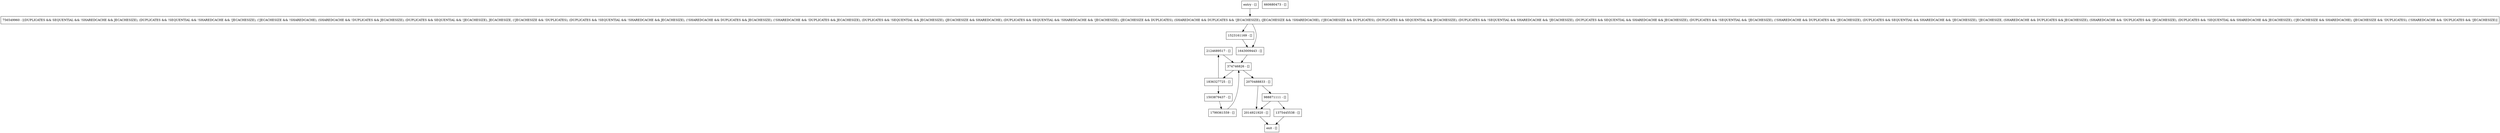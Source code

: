 digraph convertDatabases {
node [shape=record];
2124689517 [label="2124689517 - []"];
374746826 [label="374746826 - []"];
1503879437 [label="1503879437 - []"];
2014921920 [label="2014921920 - []"];
1375445538 [label="1375445538 - []"];
1799361559 [label="1799361559 - []"];
988871111 [label="988871111 - []"];
entry [label="entry - []"];
exit [label="exit - []"];
1523161169 [label="1523161169 - []"];
1836327725 [label="1836327725 - []"];
660680473 [label="660680473 - []"];
756549960 [label="756549960 - [(DUPLICATES && SEQUENTIAL && !SHAREDCACHE && JECACHESIZE), (DUPLICATES && !SEQUENTIAL && !SHAREDCACHE && !JECACHESIZE), (!JECACHESIZE && !SHAREDCACHE), (SHAREDCACHE && !DUPLICATES && JECACHESIZE), (DUPLICATES && SEQUENTIAL && !JECACHESIZE), JECACHESIZE, (!JECACHESIZE && !DUPLICATES), (DUPLICATES && !SEQUENTIAL && !SHAREDCACHE && JECACHESIZE), (!SHAREDCACHE && DUPLICATES && JECACHESIZE), (!SHAREDCACHE && !DUPLICATES && JECACHESIZE), (DUPLICATES && !SEQUENTIAL && JECACHESIZE), (JECACHESIZE && SHAREDCACHE), (DUPLICATES && SEQUENTIAL && !SHAREDCACHE && !JECACHESIZE), (JECACHESIZE && DUPLICATES), (SHAREDCACHE && DUPLICATES && !JECACHESIZE), (JECACHESIZE && !SHAREDCACHE), (!JECACHESIZE && DUPLICATES), (DUPLICATES && SEQUENTIAL && JECACHESIZE), (DUPLICATES && !SEQUENTIAL && SHAREDCACHE && !JECACHESIZE), (DUPLICATES && SEQUENTIAL && SHAREDCACHE && JECACHESIZE), (DUPLICATES && !SEQUENTIAL && !JECACHESIZE), (!SHAREDCACHE && DUPLICATES && !JECACHESIZE), (DUPLICATES && SEQUENTIAL && SHAREDCACHE && !JECACHESIZE), !JECACHESIZE, (SHAREDCACHE && DUPLICATES && JECACHESIZE), (SHAREDCACHE && !DUPLICATES && !JECACHESIZE), (DUPLICATES && !SEQUENTIAL && SHAREDCACHE && JECACHESIZE), (!JECACHESIZE && SHAREDCACHE), (JECACHESIZE && !DUPLICATES), (!SHAREDCACHE && !DUPLICATES && !JECACHESIZE)]"];
1643009443 [label="1643009443 - []"];
2070488833 [label="2070488833 - []"];
entry;
exit;
2124689517 -> 374746826;
374746826 -> 1836327725;
374746826 -> 2070488833;
1503879437 -> 1799361559;
2014921920 -> exit;
1375445538 -> exit;
1799361559 -> 374746826;
988871111 -> 2014921920;
988871111 -> 1375445538;
entry -> 756549960;
1523161169 -> 1643009443;
1836327725 -> 2124689517;
1836327725 -> 1503879437;
756549960 -> 1523161169;
756549960 -> 1643009443;
1643009443 -> 374746826;
2070488833 -> 988871111;
2070488833 -> 2014921920;
}
